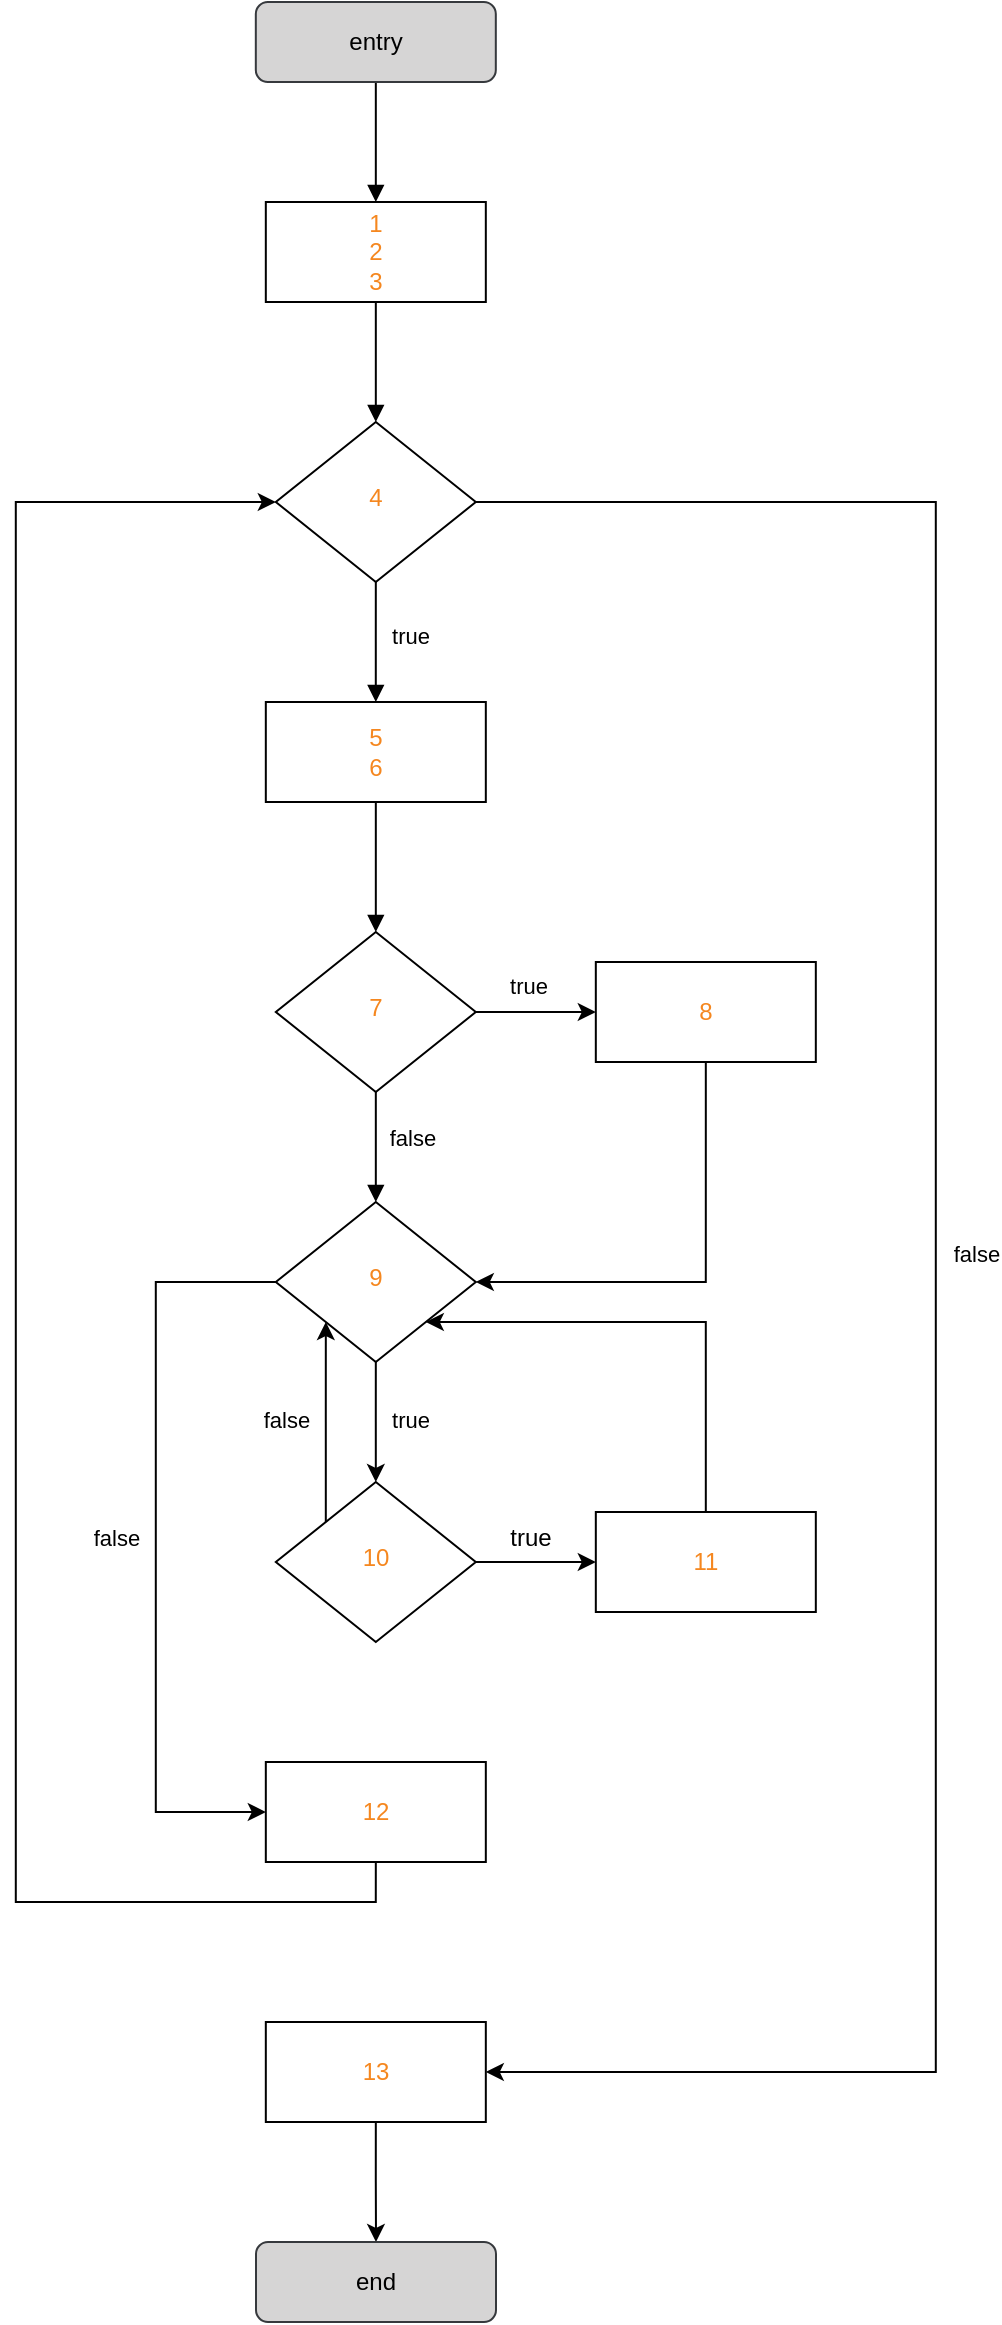 <mxfile version="20.5.3" type="device"><diagram id="C5RBs43oDa-KdzZeNtuy" name="control-flow-graph"><mxGraphModel dx="708" dy="1069" grid="1" gridSize="10" guides="1" tooltips="1" connect="1" arrows="1" fold="1" page="1" pageScale="1" pageWidth="827" pageHeight="1169" math="0" shadow="0"><root><mxCell id="WIyWlLk6GJQsqaUBKTNV-0"/><mxCell id="WIyWlLk6GJQsqaUBKTNV-1" parent="WIyWlLk6GJQsqaUBKTNV-0"/><mxCell id="xUDiVhBqQyNaR6LGME5q-4" style="edgeStyle=orthogonalEdgeStyle;rounded=0;orthogonalLoop=1;jettySize=auto;html=1;exitX=0.5;exitY=1;exitDx=0;exitDy=0;entryX=0.5;entryY=0;entryDx=0;entryDy=0;fontColor=#f5871f;endArrow=block;endFill=1;" parent="WIyWlLk6GJQsqaUBKTNV-1" source="WIyWlLk6GJQsqaUBKTNV-3" target="xUDiVhBqQyNaR6LGME5q-2" edge="1"><mxGeometry relative="1" as="geometry"/></mxCell><mxCell id="WIyWlLk6GJQsqaUBKTNV-3" value="entry" style="rounded=1;whiteSpace=wrap;html=1;fontSize=12;glass=0;strokeWidth=1;shadow=0;fillColor=#D6D5D5;strokeColor=#36393d;" parent="WIyWlLk6GJQsqaUBKTNV-1" vertex="1"><mxGeometry x="293.91" y="40" width="120" height="40" as="geometry"/></mxCell><mxCell id="xUDiVhBqQyNaR6LGME5q-6" style="edgeStyle=orthogonalEdgeStyle;rounded=0;orthogonalLoop=1;jettySize=auto;html=1;exitX=0.5;exitY=1;exitDx=0;exitDy=0;entryX=0.5;entryY=0;entryDx=0;entryDy=0;fontColor=#F5871F;endArrow=block;endFill=1;" parent="WIyWlLk6GJQsqaUBKTNV-1" source="WIyWlLk6GJQsqaUBKTNV-6" target="xUDiVhBqQyNaR6LGME5q-5" edge="1"><mxGeometry relative="1" as="geometry"><Array as="points"><mxPoint x="353.91" y="360"/><mxPoint x="353.91" y="360"/></Array></mxGeometry></mxCell><mxCell id="xUDiVhBqQyNaR6LGME5q-7" value="true" style="edgeLabel;html=1;align=center;verticalAlign=middle;resizable=0;points=[];fontColor=#000000;" parent="xUDiVhBqQyNaR6LGME5q-6" vertex="1" connectable="0"><mxGeometry x="-0.084" y="2" relative="1" as="geometry"><mxPoint x="15" y="-1" as="offset"/></mxGeometry></mxCell><mxCell id="DWF9617Wfh0KeXahkH5w-26" style="edgeStyle=orthogonalEdgeStyle;rounded=0;orthogonalLoop=1;jettySize=auto;html=1;exitX=1;exitY=0.5;exitDx=0;exitDy=0;entryX=1;entryY=0.5;entryDx=0;entryDy=0;" edge="1" parent="WIyWlLk6GJQsqaUBKTNV-1" source="WIyWlLk6GJQsqaUBKTNV-6" target="DWF9617Wfh0KeXahkH5w-25"><mxGeometry relative="1" as="geometry"><Array as="points"><mxPoint x="633.91" y="290"/><mxPoint x="633.91" y="1075"/></Array></mxGeometry></mxCell><mxCell id="DWF9617Wfh0KeXahkH5w-27" value="false" style="edgeLabel;html=1;align=center;verticalAlign=middle;resizable=0;points=[];" vertex="1" connectable="0" parent="DWF9617Wfh0KeXahkH5w-26"><mxGeometry x="-0.023" y="3" relative="1" as="geometry"><mxPoint x="17" as="offset"/></mxGeometry></mxCell><mxCell id="WIyWlLk6GJQsqaUBKTNV-6" value="&lt;font color=&quot;#f5871f&quot;&gt;4&lt;/font&gt;" style="rhombus;whiteSpace=wrap;html=1;shadow=0;fontFamily=Helvetica;fontSize=12;align=center;strokeWidth=1;spacing=6;spacingTop=-4;" parent="WIyWlLk6GJQsqaUBKTNV-1" vertex="1"><mxGeometry x="303.91" y="250" width="100" height="80" as="geometry"/></mxCell><mxCell id="xUDiVhBqQyNaR6LGME5q-10" style="edgeStyle=orthogonalEdgeStyle;rounded=0;orthogonalLoop=1;jettySize=auto;html=1;exitX=0.5;exitY=1;exitDx=0;exitDy=0;fontColor=#F5871F;endArrow=block;endFill=1;" parent="WIyWlLk6GJQsqaUBKTNV-1" source="WIyWlLk6GJQsqaUBKTNV-10" target="DWF9617Wfh0KeXahkH5w-3" edge="1"><mxGeometry relative="1" as="geometry"><mxPoint x="353.91" y="640" as="targetPoint"/></mxGeometry></mxCell><mxCell id="xUDiVhBqQyNaR6LGME5q-11" value="false" style="edgeLabel;html=1;align=center;verticalAlign=middle;resizable=0;points=[];fontColor=#000000;" parent="xUDiVhBqQyNaR6LGME5q-10" vertex="1" connectable="0"><mxGeometry x="-0.088" y="1" relative="1" as="geometry"><mxPoint x="17" y="-2" as="offset"/></mxGeometry></mxCell><mxCell id="DWF9617Wfh0KeXahkH5w-1" style="edgeStyle=orthogonalEdgeStyle;rounded=0;orthogonalLoop=1;jettySize=auto;html=1;exitX=1;exitY=0.5;exitDx=0;exitDy=0;entryX=0;entryY=0.5;entryDx=0;entryDy=0;" edge="1" parent="WIyWlLk6GJQsqaUBKTNV-1" source="WIyWlLk6GJQsqaUBKTNV-10" target="DWF9617Wfh0KeXahkH5w-0"><mxGeometry relative="1" as="geometry"/></mxCell><mxCell id="DWF9617Wfh0KeXahkH5w-2" value="true" style="edgeLabel;html=1;align=center;verticalAlign=middle;resizable=0;points=[];" vertex="1" connectable="0" parent="DWF9617Wfh0KeXahkH5w-1"><mxGeometry x="-0.13" y="2" relative="1" as="geometry"><mxPoint y="-11" as="offset"/></mxGeometry></mxCell><mxCell id="WIyWlLk6GJQsqaUBKTNV-10" value="&lt;font color=&quot;#f5871f&quot;&gt;7&lt;/font&gt;" style="rhombus;whiteSpace=wrap;html=1;shadow=0;fontFamily=Helvetica;fontSize=12;align=center;strokeWidth=1;spacing=6;spacingTop=-4;" parent="WIyWlLk6GJQsqaUBKTNV-1" vertex="1"><mxGeometry x="303.91" y="505" width="100" height="80" as="geometry"/></mxCell><mxCell id="xUDiVhBqQyNaR6LGME5q-3" style="edgeStyle=orthogonalEdgeStyle;rounded=0;orthogonalLoop=1;jettySize=auto;html=1;exitX=0.5;exitY=1;exitDx=0;exitDy=0;entryX=0.5;entryY=0;entryDx=0;entryDy=0;fontColor=#f5871f;endArrow=block;endFill=1;" parent="WIyWlLk6GJQsqaUBKTNV-1" source="xUDiVhBqQyNaR6LGME5q-2" target="WIyWlLk6GJQsqaUBKTNV-6" edge="1"><mxGeometry relative="1" as="geometry"/></mxCell><mxCell id="xUDiVhBqQyNaR6LGME5q-2" value="&lt;font color=&quot;#f5871f&quot;&gt;1&lt;br&gt;2&lt;br&gt;3&lt;/font&gt;" style="rounded=0;whiteSpace=wrap;html=1;strokeColor=#000000;fillColor=#FFFFFF;" parent="WIyWlLk6GJQsqaUBKTNV-1" vertex="1"><mxGeometry x="298.91" y="140" width="110" height="50" as="geometry"/></mxCell><mxCell id="xUDiVhBqQyNaR6LGME5q-8" style="edgeStyle=orthogonalEdgeStyle;rounded=0;orthogonalLoop=1;jettySize=auto;html=1;exitX=0.5;exitY=1;exitDx=0;exitDy=0;entryX=0.5;entryY=0;entryDx=0;entryDy=0;fontColor=#F5871F;endArrow=block;endFill=1;" parent="WIyWlLk6GJQsqaUBKTNV-1" source="xUDiVhBqQyNaR6LGME5q-5" target="WIyWlLk6GJQsqaUBKTNV-10" edge="1"><mxGeometry relative="1" as="geometry"/></mxCell><mxCell id="xUDiVhBqQyNaR6LGME5q-5" value="&lt;font color=&quot;#f5871f&quot;&gt;5&lt;br&gt;6&lt;/font&gt;" style="rounded=0;whiteSpace=wrap;html=1;strokeColor=#000000;fillColor=#FFFFFF;" parent="WIyWlLk6GJQsqaUBKTNV-1" vertex="1"><mxGeometry x="298.91" y="390" width="110" height="50" as="geometry"/></mxCell><mxCell id="DWF9617Wfh0KeXahkH5w-5" style="edgeStyle=orthogonalEdgeStyle;rounded=0;orthogonalLoop=1;jettySize=auto;html=1;exitX=0.5;exitY=1;exitDx=0;exitDy=0;entryX=1;entryY=0.5;entryDx=0;entryDy=0;" edge="1" parent="WIyWlLk6GJQsqaUBKTNV-1" source="DWF9617Wfh0KeXahkH5w-0" target="DWF9617Wfh0KeXahkH5w-3"><mxGeometry relative="1" as="geometry"/></mxCell><mxCell id="DWF9617Wfh0KeXahkH5w-0" value="&lt;font color=&quot;#f5871f&quot;&gt;8&lt;/font&gt;" style="rounded=0;whiteSpace=wrap;html=1;strokeColor=#000000;fillColor=#FFFFFF;" vertex="1" parent="WIyWlLk6GJQsqaUBKTNV-1"><mxGeometry x="463.91" y="520" width="110" height="50" as="geometry"/></mxCell><mxCell id="DWF9617Wfh0KeXahkH5w-8" style="edgeStyle=orthogonalEdgeStyle;rounded=0;orthogonalLoop=1;jettySize=auto;html=1;exitX=0.5;exitY=1;exitDx=0;exitDy=0;entryX=0.5;entryY=0;entryDx=0;entryDy=0;" edge="1" parent="WIyWlLk6GJQsqaUBKTNV-1" source="DWF9617Wfh0KeXahkH5w-3" target="DWF9617Wfh0KeXahkH5w-7"><mxGeometry relative="1" as="geometry"><Array as="points"><mxPoint x="353.91" y="750"/><mxPoint x="353.91" y="750"/></Array></mxGeometry></mxCell><mxCell id="DWF9617Wfh0KeXahkH5w-17" value="true" style="edgeLabel;html=1;align=center;verticalAlign=middle;resizable=0;points=[];" vertex="1" connectable="0" parent="DWF9617Wfh0KeXahkH5w-8"><mxGeometry x="-0.152" y="1" relative="1" as="geometry"><mxPoint x="16" y="3" as="offset"/></mxGeometry></mxCell><mxCell id="DWF9617Wfh0KeXahkH5w-20" style="edgeStyle=orthogonalEdgeStyle;rounded=0;orthogonalLoop=1;jettySize=auto;html=1;exitX=0;exitY=0.5;exitDx=0;exitDy=0;entryX=0;entryY=0.5;entryDx=0;entryDy=0;" edge="1" parent="WIyWlLk6GJQsqaUBKTNV-1" source="DWF9617Wfh0KeXahkH5w-3" target="DWF9617Wfh0KeXahkH5w-19"><mxGeometry relative="1" as="geometry"><Array as="points"><mxPoint x="243.91" y="680"/><mxPoint x="243.91" y="945"/></Array></mxGeometry></mxCell><mxCell id="DWF9617Wfh0KeXahkH5w-21" value="false" style="edgeLabel;html=1;align=center;verticalAlign=middle;resizable=0;points=[];" vertex="1" connectable="0" parent="DWF9617Wfh0KeXahkH5w-20"><mxGeometry x="-0.005" y="2" relative="1" as="geometry"><mxPoint x="-22" y="-1" as="offset"/></mxGeometry></mxCell><mxCell id="DWF9617Wfh0KeXahkH5w-3" value="&lt;font color=&quot;#f5871f&quot;&gt;9&lt;/font&gt;" style="rhombus;whiteSpace=wrap;html=1;shadow=0;fontFamily=Helvetica;fontSize=12;align=center;strokeWidth=1;spacing=6;spacingTop=-4;" vertex="1" parent="WIyWlLk6GJQsqaUBKTNV-1"><mxGeometry x="303.91" y="640" width="100" height="80" as="geometry"/></mxCell><mxCell id="DWF9617Wfh0KeXahkH5w-10" style="edgeStyle=orthogonalEdgeStyle;rounded=0;orthogonalLoop=1;jettySize=auto;html=1;exitX=1;exitY=0.5;exitDx=0;exitDy=0;entryX=0;entryY=0.5;entryDx=0;entryDy=0;" edge="1" parent="WIyWlLk6GJQsqaUBKTNV-1" source="DWF9617Wfh0KeXahkH5w-7" target="DWF9617Wfh0KeXahkH5w-9"><mxGeometry relative="1" as="geometry"/></mxCell><mxCell id="DWF9617Wfh0KeXahkH5w-12" style="edgeStyle=orthogonalEdgeStyle;rounded=0;orthogonalLoop=1;jettySize=auto;html=1;exitX=0;exitY=0;exitDx=0;exitDy=0;entryX=0;entryY=1;entryDx=0;entryDy=0;" edge="1" parent="WIyWlLk6GJQsqaUBKTNV-1" source="DWF9617Wfh0KeXahkH5w-7" target="DWF9617Wfh0KeXahkH5w-3"><mxGeometry relative="1" as="geometry"><Array as="points"><mxPoint x="328.91" y="750"/><mxPoint x="328.91" y="750"/></Array></mxGeometry></mxCell><mxCell id="DWF9617Wfh0KeXahkH5w-13" value="false" style="edgeLabel;html=1;align=center;verticalAlign=middle;resizable=0;points=[];" vertex="1" connectable="0" parent="DWF9617Wfh0KeXahkH5w-12"><mxGeometry x="0.016" relative="1" as="geometry"><mxPoint x="-20" as="offset"/></mxGeometry></mxCell><mxCell id="DWF9617Wfh0KeXahkH5w-7" value="&lt;font color=&quot;#f5871f&quot;&gt;10&lt;/font&gt;" style="rhombus;whiteSpace=wrap;html=1;shadow=0;fontFamily=Helvetica;fontSize=12;align=center;strokeWidth=1;spacing=6;spacingTop=-4;" vertex="1" parent="WIyWlLk6GJQsqaUBKTNV-1"><mxGeometry x="303.91" y="780" width="100" height="80" as="geometry"/></mxCell><mxCell id="DWF9617Wfh0KeXahkH5w-16" style="edgeStyle=orthogonalEdgeStyle;rounded=0;orthogonalLoop=1;jettySize=auto;html=1;exitX=0.5;exitY=0;exitDx=0;exitDy=0;entryX=1;entryY=1;entryDx=0;entryDy=0;" edge="1" parent="WIyWlLk6GJQsqaUBKTNV-1" source="DWF9617Wfh0KeXahkH5w-9" target="DWF9617Wfh0KeXahkH5w-3"><mxGeometry relative="1" as="geometry"><Array as="points"><mxPoint x="518.91" y="700"/></Array></mxGeometry></mxCell><mxCell id="DWF9617Wfh0KeXahkH5w-9" value="&lt;font color=&quot;#f5871f&quot;&gt;11&lt;/font&gt;" style="rounded=0;whiteSpace=wrap;html=1;strokeColor=#000000;fillColor=#FFFFFF;" vertex="1" parent="WIyWlLk6GJQsqaUBKTNV-1"><mxGeometry x="463.91" y="795" width="110" height="50" as="geometry"/></mxCell><mxCell id="DWF9617Wfh0KeXahkH5w-11" value="true" style="text;html=1;align=center;verticalAlign=middle;resizable=0;points=[];autosize=1;strokeColor=none;fillColor=none;" vertex="1" parent="WIyWlLk6GJQsqaUBKTNV-1"><mxGeometry x="410.91" y="793" width="40" height="30" as="geometry"/></mxCell><mxCell id="DWF9617Wfh0KeXahkH5w-23" style="edgeStyle=orthogonalEdgeStyle;rounded=0;orthogonalLoop=1;jettySize=auto;html=1;exitX=0.5;exitY=1;exitDx=0;exitDy=0;entryX=0;entryY=0.5;entryDx=0;entryDy=0;" edge="1" parent="WIyWlLk6GJQsqaUBKTNV-1" source="DWF9617Wfh0KeXahkH5w-19" target="WIyWlLk6GJQsqaUBKTNV-6"><mxGeometry relative="1" as="geometry"><Array as="points"><mxPoint x="353.91" y="990"/><mxPoint x="173.91" y="990"/><mxPoint x="173.91" y="290"/></Array></mxGeometry></mxCell><mxCell id="DWF9617Wfh0KeXahkH5w-19" value="&lt;font color=&quot;#f5871f&quot;&gt;12&lt;/font&gt;" style="rounded=0;whiteSpace=wrap;html=1;strokeColor=#000000;fillColor=#FFFFFF;" vertex="1" parent="WIyWlLk6GJQsqaUBKTNV-1"><mxGeometry x="298.91" y="920" width="110" height="50" as="geometry"/></mxCell><mxCell id="DWF9617Wfh0KeXahkH5w-29" style="edgeStyle=orthogonalEdgeStyle;rounded=0;orthogonalLoop=1;jettySize=auto;html=1;exitX=0.5;exitY=1;exitDx=0;exitDy=0;entryX=0.5;entryY=0;entryDx=0;entryDy=0;" edge="1" parent="WIyWlLk6GJQsqaUBKTNV-1" source="DWF9617Wfh0KeXahkH5w-25" target="DWF9617Wfh0KeXahkH5w-28"><mxGeometry relative="1" as="geometry"/></mxCell><mxCell id="DWF9617Wfh0KeXahkH5w-25" value="&lt;font color=&quot;#f5871f&quot;&gt;13&lt;/font&gt;" style="rounded=0;whiteSpace=wrap;html=1;strokeColor=#000000;fillColor=#FFFFFF;" vertex="1" parent="WIyWlLk6GJQsqaUBKTNV-1"><mxGeometry x="298.91" y="1050" width="110" height="50" as="geometry"/></mxCell><mxCell id="DWF9617Wfh0KeXahkH5w-28" value="end" style="rounded=1;whiteSpace=wrap;html=1;fontSize=12;glass=0;strokeWidth=1;shadow=0;fillColor=#D6D5D5;strokeColor=#36393d;" vertex="1" parent="WIyWlLk6GJQsqaUBKTNV-1"><mxGeometry x="294" y="1160" width="120" height="40" as="geometry"/></mxCell></root></mxGraphModel></diagram></mxfile>